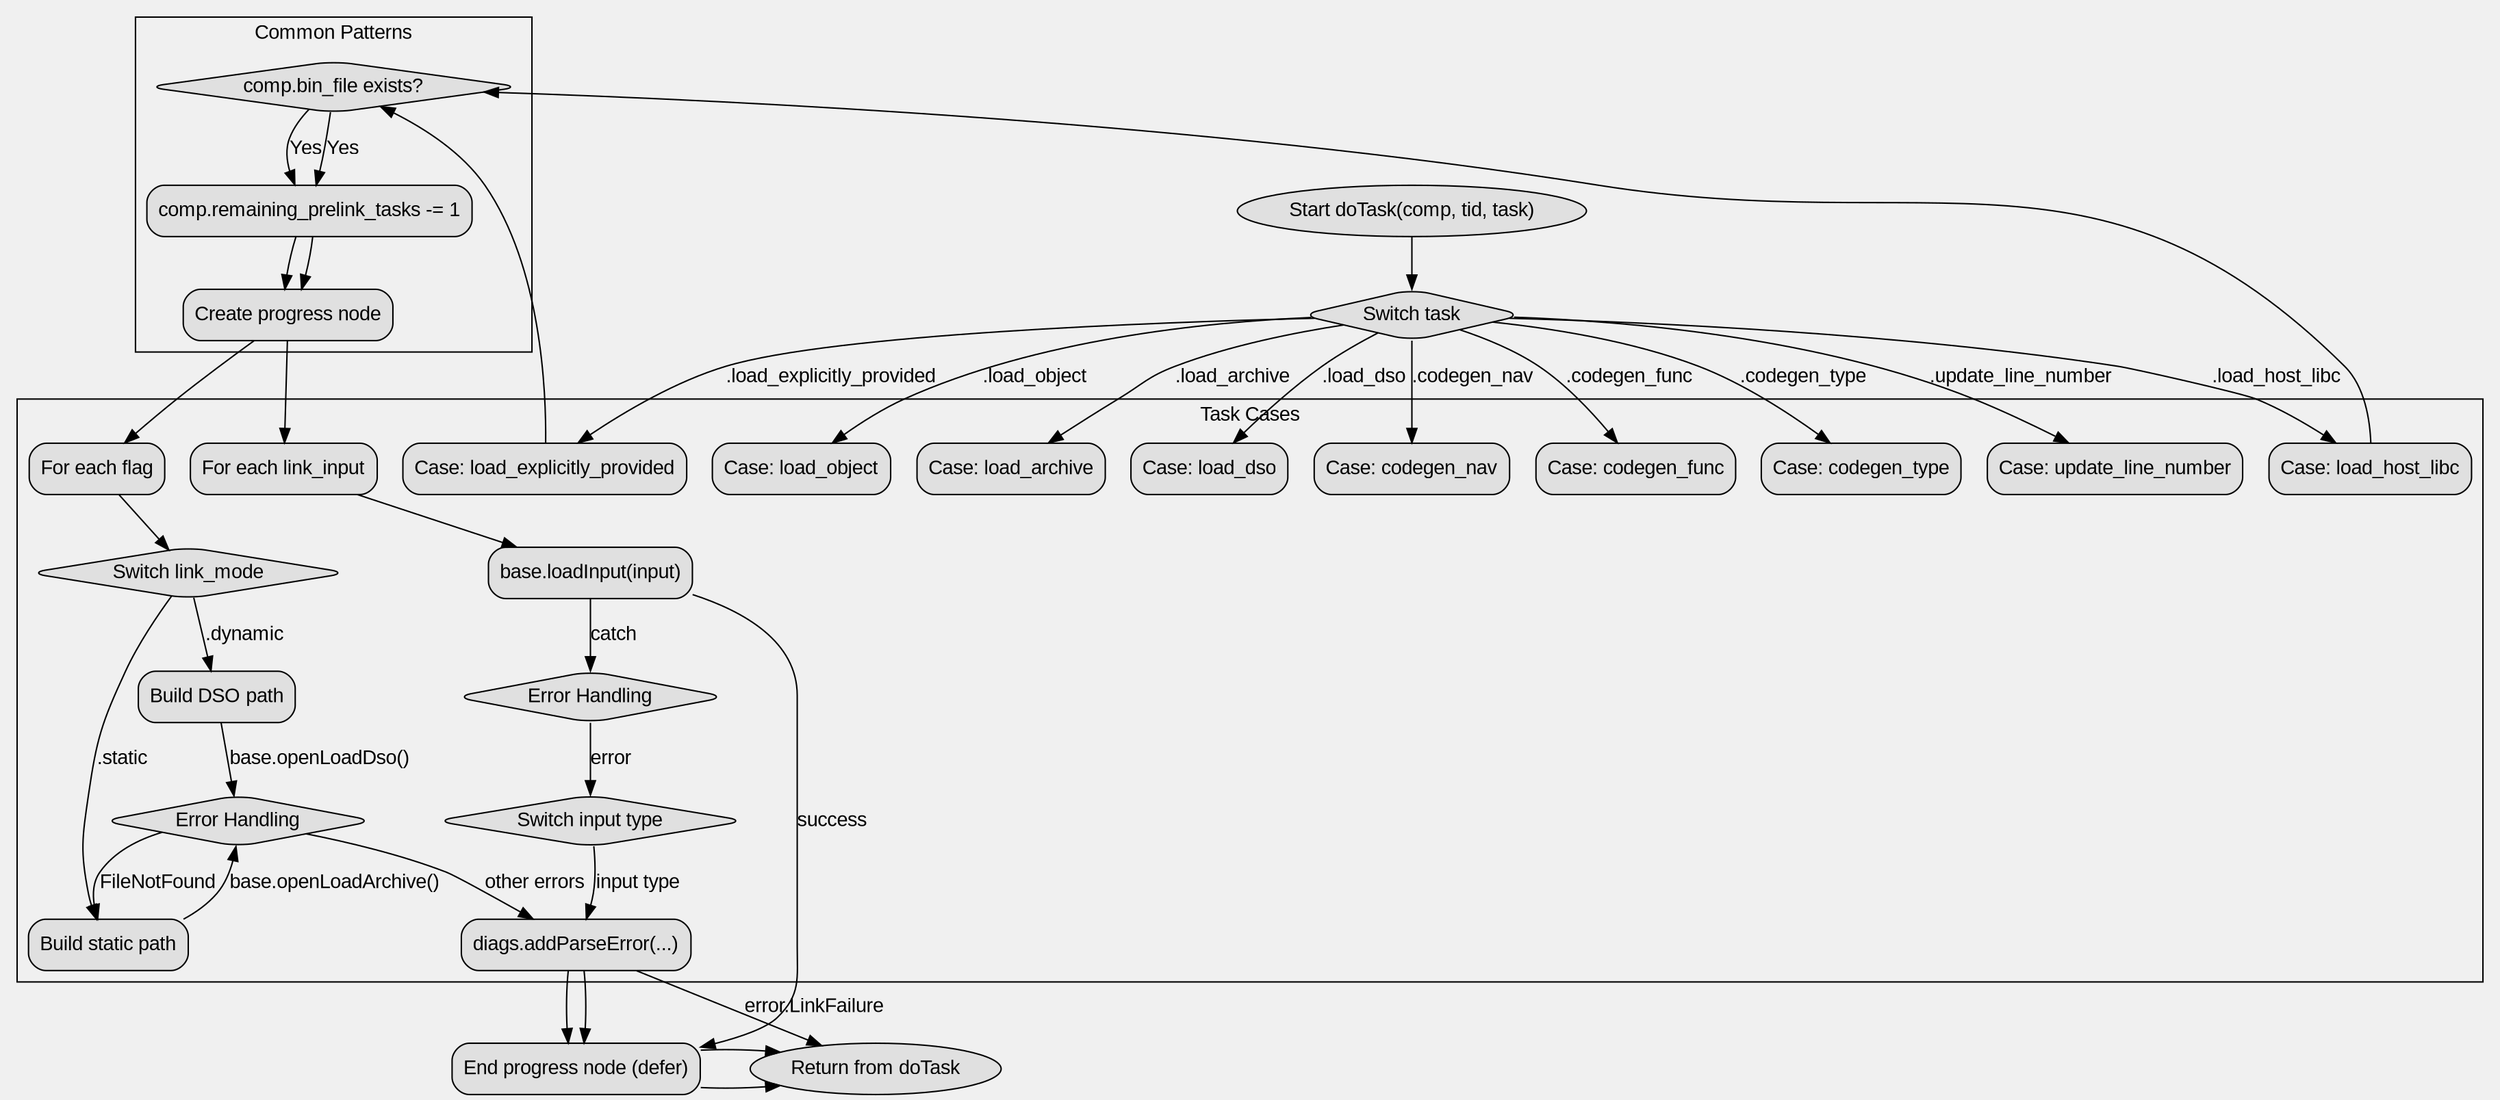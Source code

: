
digraph doTask {
    graph [fontname="Arial", bgcolor="#f0f0f0"];
    node [shape=box, fontname="Arial", style="rounded,filled", fillcolor="#e0e0e0"];
    edge [fontname="Arial"];

    start [label="Start doTask(comp, tid, task)", shape=ellipse];
    end [label="Return from doTask", shape=ellipse];
    switch_task [label="Switch task", shape=diamond];

    start -> switch_task;

    // Common elements
    subgraph cluster_common {
        label="Common Patterns";
        comp_check [label="comp.bin_file exists?", shape=diamond];
        remaining_dec [label="comp.remaining_prelink_tasks -= 1"];
        prog_start [label="Create progress node"];
        prog_end [label="End progress node (defer)"];
    }

    // Task cases
    subgraph cluster_main {
        label="Task Cases";
        
        // .load_explicitly_provided
        load_explicitly_provided [label="Case: load_explicitly_provided"];
        loop_inputs [label="For each link_input", shape=box];
        load_input [label="base.loadInput(input)"];
        input_errors [label="Error Handling", shape=diamond];
        input_switch [label="Switch input type", shape=diamond];
        error_report [label="diags.addParseError(...)"];

        // .load_host_libc
        load_host_libc [label="Case: load_host_libc"];
        loop_flags [label="For each flag", shape=box];
        mode_switch [label="Switch link_mode", shape=diamond];
        dynamic_path [label="Build DSO path"];
        static_path [label="Build static path"];
        open_error [label="Error Handling", shape=diamond];

        // Other cases (collapsed for brevity)
        load_object [label="Case: load_object"];
        load_archive [label="Case: load_archive"];
        load_dso [label="Case: load_dso"];
        codegen_nav [label="Case: codegen_nav"];
        codegen_func [label="Case: codegen_func"];
        codegen_type [label="Case: codegen_type"];
        update_line [label="Case: update_line_number"];
    }

    // Main connections
    switch_task -> load_explicitly_provided [label=".load_explicitly_provided"];
    switch_task -> load_host_libc [label=".load_host_libc"];
    switch_task -> load_object [label=".load_object"];
    switch_task -> load_archive [label=".load_archive"];
    switch_task -> load_dso [label=".load_dso"];
    switch_task -> codegen_nav [label=".codegen_nav"];
    switch_task -> codegen_func [label=".codegen_func"];
    switch_task -> codegen_type [label=".codegen_type"];
    switch_task -> update_line [label=".update_line_number"];

    // .load_explicitly_provided flow
    load_explicitly_provided -> comp_check;
    comp_check -> remaining_dec [label="Yes"];
    remaining_dec -> prog_start;
    prog_start -> loop_inputs;
    loop_inputs -> load_input;
    load_input -> input_errors [label="catch"];
    input_errors -> input_switch [label="error"];
    input_switch -> error_report [label="input type"];
    error_report -> prog_end;
    load_input -> prog_end [label="success"];
    prog_end -> end;

    // .load_host_libc flow
    load_host_libc -> comp_check;
    comp_check -> remaining_dec [label="Yes"];
    remaining_dec -> prog_start;
    prog_start -> loop_flags;
    loop_flags -> mode_switch;
    mode_switch -> dynamic_path [label=".dynamic"];
    dynamic_path -> open_error [label="base.openLoadDso()"];
    open_error -> static_path [label="FileNotFound"];
    open_error -> error_report [label="other errors"];
    mode_switch -> static_path [label=".static"];
    static_path -> open_error [label="base.openLoadArchive()"];
    error_report -> prog_end;
    prog_end -> end;

    // Simplified error handling
    error_report -> end [label="error.LinkFailure"];

    // Default connection for normal exit
    {rank=same; prog_end end}
}
